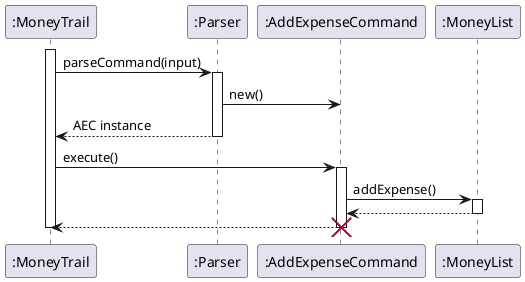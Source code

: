 @startuml Command_Execution_Activation
participant MoneyTrail as ":MoneyTrail"
participant Parser as ":Parser"
participant ":AddExpenseCommand" as AEC
participant MoneyList as ":MoneyList"

activate MoneyTrail
MoneyTrail -> Parser : parseCommand(input)
activate Parser
Parser -> AEC : new()
Parser --> MoneyTrail : AEC instance
deactivate Parser

MoneyTrail -> AEC : execute()
activate AEC
AEC -> MoneyList : addExpense()
activate MoneyList
MoneyList --> AEC
deactivate MoneyList
AEC --> MoneyTrail
deactivate AEC
destroy AEC
deactivate MoneyTrail
@enduml
